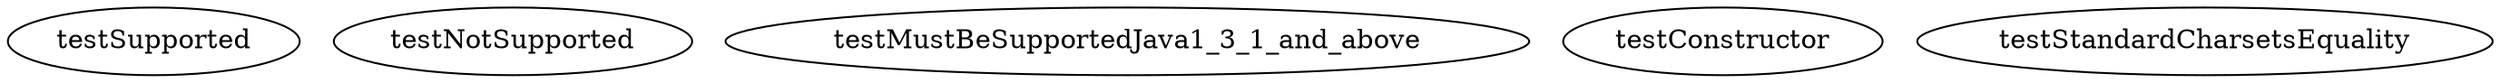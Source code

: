 digraph G {
testSupported;
testNotSupported;
testMustBeSupportedJava1_3_1_and_above;
testConstructor;
testStandardCharsetsEquality;
}